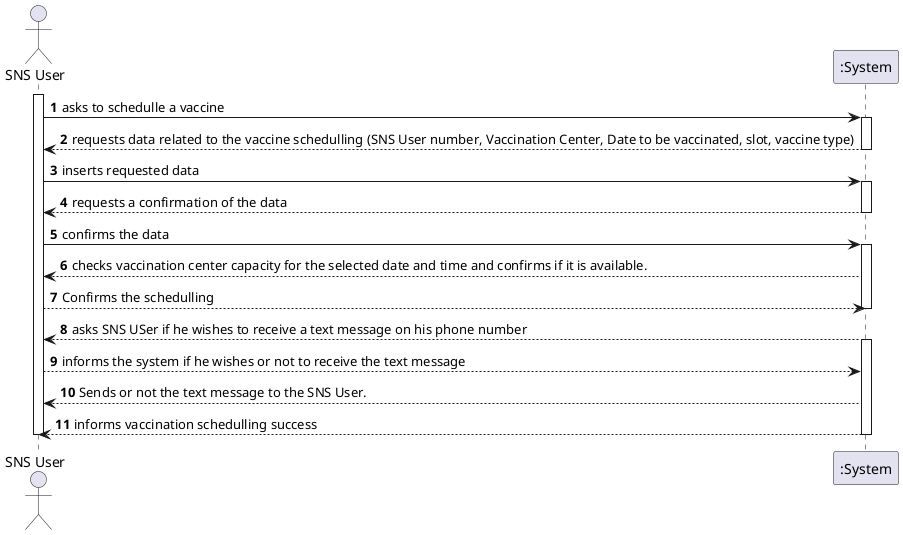 @startuml

autonumber
actor "SNS User" as SnsUser

activate SnsUser

SnsUser -> ":System" : asks to schedulle a vaccine
activate ":System"
":System" --> SnsUser : requests data related to the vaccine schedulling (SNS User number, Vaccination Center, Date to be vaccinated, slot, vaccine type)
deactivate ":System"

SnsUser -> ":System" : inserts requested data
activate ":System"
":System" --> SnsUser : requests a confirmation of the data
deactivate ":System"

SnsUser -> ":System" : confirms the data
activate ":System"
":System" --> SnsUser : checks vaccination center capacity for the selected date and time and confirms if it is available.
SnsUser --> ":System": Confirms the schedulling
deactivate ":System"

":System" --> SnsUser : asks SNS USer if he wishes to receive a text message on his phone number
activate ":System"
SnsUser --> ":System": informs the system if he wishes or not to receive the text message
":System" --> SnsUser : Sends or not the text message to the SNS User.


":System" --> SnsUser : informs vaccination schedulling success
deactivate ":System"

deactivate SnsUser

@enduml